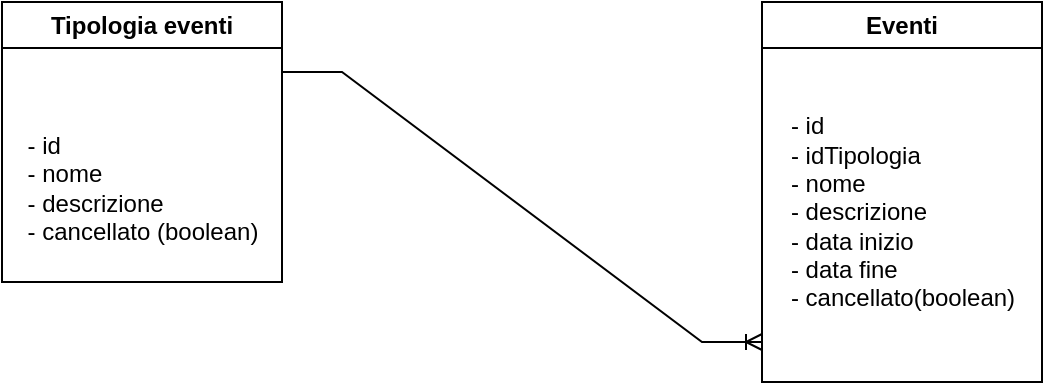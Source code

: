 <mxfile version="20.6.0" type="github">
  <diagram id="T2WTni467KF5rHsb-cWc" name="Pagina-1">
    <mxGraphModel dx="1354" dy="718" grid="1" gridSize="10" guides="1" tooltips="1" connect="1" arrows="1" fold="1" page="1" pageScale="1" pageWidth="827" pageHeight="1169" math="0" shadow="0">
      <root>
        <mxCell id="0" />
        <mxCell id="1" parent="0" />
        <mxCell id="I1fMnG4rhFgSp6bCSu2V-2" value="Eventi" style="swimlane;whiteSpace=wrap;html=1;" vertex="1" parent="1">
          <mxGeometry x="450" y="230" width="140" height="190" as="geometry" />
        </mxCell>
        <mxCell id="I1fMnG4rhFgSp6bCSu2V-7" value="&lt;div style=&quot;text-align: left;&quot;&gt;&lt;span style=&quot;background-color: initial;&quot;&gt;- id&lt;/span&gt;&lt;/div&gt;&lt;div style=&quot;text-align: left;&quot;&gt;&lt;span style=&quot;background-color: initial;&quot;&gt;- idTipologia&lt;/span&gt;&lt;/div&gt;&lt;div style=&quot;text-align: left;&quot;&gt;&lt;span style=&quot;background-color: initial;&quot;&gt;- nome&lt;/span&gt;&lt;/div&gt;&lt;div style=&quot;text-align: left;&quot;&gt;&lt;span style=&quot;background-color: initial;&quot;&gt;- descrizione&lt;/span&gt;&lt;/div&gt;&lt;div style=&quot;text-align: left;&quot;&gt;&lt;span style=&quot;background-color: initial;&quot;&gt;- data inizio&amp;nbsp;&lt;/span&gt;&lt;/div&gt;&lt;div style=&quot;text-align: left;&quot;&gt;&lt;span style=&quot;background-color: initial;&quot;&gt;- data fine&lt;/span&gt;&lt;/div&gt;&lt;span style=&quot;text-align: left;&quot;&gt;- cancellato(boolean)&lt;/span&gt;" style="text;html=1;align=center;verticalAlign=middle;resizable=0;points=[];autosize=1;strokeColor=none;fillColor=none;" vertex="1" parent="I1fMnG4rhFgSp6bCSu2V-2">
          <mxGeometry y="50" width="140" height="110" as="geometry" />
        </mxCell>
        <mxCell id="I1fMnG4rhFgSp6bCSu2V-3" value="Tipologia eventi" style="swimlane;whiteSpace=wrap;html=1;" vertex="1" parent="1">
          <mxGeometry x="70" y="230" width="140" height="140" as="geometry" />
        </mxCell>
        <mxCell id="I1fMnG4rhFgSp6bCSu2V-4" value="&lt;div style=&quot;text-align: left;&quot;&gt;&lt;span style=&quot;background-color: initial;&quot;&gt;- id&lt;/span&gt;&lt;/div&gt;&lt;div style=&quot;text-align: left;&quot;&gt;&lt;span style=&quot;background-color: initial;&quot;&gt;- nome&lt;/span&gt;&lt;/div&gt;&lt;div style=&quot;text-align: left;&quot;&gt;&lt;span style=&quot;background-color: initial;&quot;&gt;- descrizione&lt;/span&gt;&lt;/div&gt;&lt;div style=&quot;text-align: left;&quot;&gt;&lt;span style=&quot;background-color: initial;&quot;&gt;- cancellato (boolean)&lt;/span&gt;&lt;/div&gt;" style="text;html=1;align=center;verticalAlign=middle;resizable=0;points=[];autosize=1;strokeColor=none;fillColor=none;" vertex="1" parent="I1fMnG4rhFgSp6bCSu2V-3">
          <mxGeometry y="57.5" width="140" height="70" as="geometry" />
        </mxCell>
        <mxCell id="I1fMnG4rhFgSp6bCSu2V-13" value="" style="edgeStyle=entityRelationEdgeStyle;fontSize=12;html=1;endArrow=ERoneToMany;rounded=0;exitX=1;exitY=0.25;exitDx=0;exitDy=0;" edge="1" parent="1" source="I1fMnG4rhFgSp6bCSu2V-3">
          <mxGeometry width="100" height="100" relative="1" as="geometry">
            <mxPoint x="310" y="460" as="sourcePoint" />
            <mxPoint x="450" y="400" as="targetPoint" />
          </mxGeometry>
        </mxCell>
      </root>
    </mxGraphModel>
  </diagram>
</mxfile>
